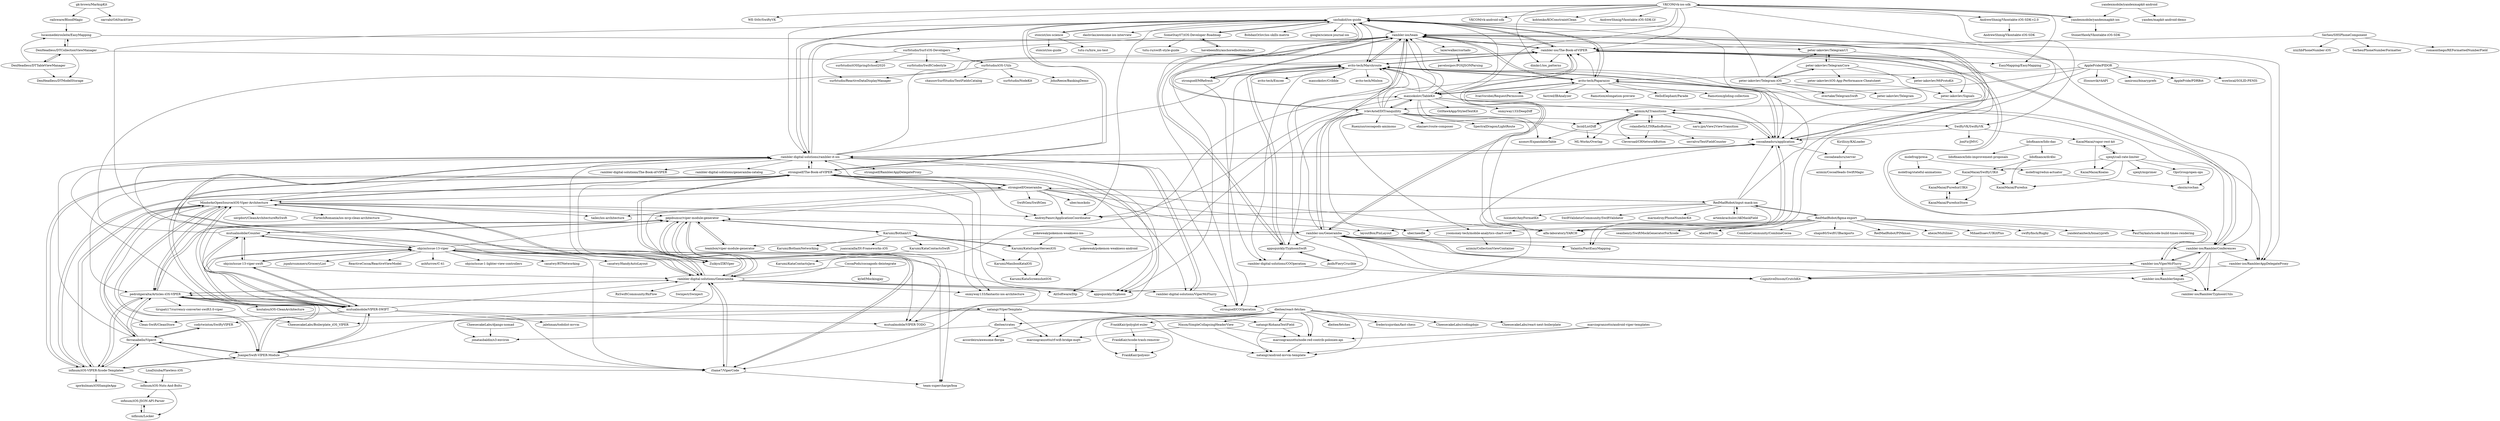 digraph G {
"sashakid/ios-guide" -> "rambler-ios/team"
"sashakid/ios-guide" -> "stoicist/ios-science"
"sashakid/ios-guide" -> "rambler-ios/The-Book-of-VIPER"
"sashakid/ios-guide" -> "avito-tech/Paparazzo"
"sashakid/ios-guide" -> "avito-tech/Marshroute"
"sashakid/ios-guide" -> "strongself/The-Book-of-VIPER"
"sashakid/ios-guide" -> "dashvlas/awesome-ios-interview" ["e"=1]
"sashakid/ios-guide" -> "rambler-digital-solutions/rambler-it-ios"
"sashakid/ios-guide" -> "AndreyPanov/ApplicationCoordinator" ["e"=1]
"sashakid/ios-guide" -> "ivlevAstef/DITranquillity"
"sashakid/ios-guide" -> "cocoaheadsru/application"
"sashakid/ios-guide" -> "BohdanOrlov/ios-skills-matrix" ["e"=1]
"sashakid/ios-guide" -> "google/science-journal-ios" ["e"=1]
"sashakid/ios-guide" -> "maxsokolov/TableKit"
"sashakid/ios-guide" -> "SomeStay07/iOS-Developer-Roadmap"
"mutualmobile/Counter" -> "objcio/issue-13-viper"
"mutualmobile/Counter" -> "pepibumur/viper-module-generator"
"mutualmobile/Counter" -> "objcio/issue-13-viper-swift"
"mutualmobile/Counter" -> "mutualmobile/VIPER-SWIFT"
"mutualmobile/Counter" -> "mutualmobile/VIPER-TODO"
"mutualmobile/Counter" -> "rambler-ios/The-Book-of-VIPER"
"lxcid/ListDiff" -> "azonov/ExpandableTable" ["e"=1]
"lxcid/ListDiff" -> "ML-Works/Overlap" ["e"=1]
"lxcid/ListDiff" -> "azimin/AZTransitions"
"MindorksOpenSource/iOS-Viper-Architecture" -> "pedrohperalta/Articles-iOS-VIPER"
"MindorksOpenSource/iOS-Viper-Architecture" -> "infinum/iOS-VIPER-Xcode-Templates"
"MindorksOpenSource/iOS-Viper-Architecture" -> "Juanpe/Swift-VIPER-Module"
"MindorksOpenSource/iOS-Viper-Architecture" -> "FortechRomania/ios-mvp-clean-architecture" ["e"=1]
"MindorksOpenSource/iOS-Viper-Architecture" -> "ferranabello/Viperit"
"MindorksOpenSource/iOS-Viper-Architecture" -> "mutualmobile/VIPER-SWIFT"
"MindorksOpenSource/iOS-Viper-Architecture" -> "strongself/The-Book-of-VIPER"
"MindorksOpenSource/iOS-Viper-Architecture" -> "tailec/ios-architecture" ["e"=1]
"MindorksOpenSource/iOS-Viper-Architecture" -> "pepibumur/viper-module-generator"
"MindorksOpenSource/iOS-Viper-Architecture" -> "rambler-digital-solutions/rambler-it-ios"
"MindorksOpenSource/iOS-Viper-Architecture" -> "onmyway133/fantastic-ios-architecture" ["e"=1]
"MindorksOpenSource/iOS-Viper-Architecture" -> "rambler-digital-solutions/Generamba"
"MindorksOpenSource/iOS-Viper-Architecture" -> "sergdort/CleanArchitectureRxSwift" ["e"=1]
"MindorksOpenSource/iOS-Viper-Architecture" -> "Clean-Swift/CleanStore" ["e"=1]
"MindorksOpenSource/iOS-Viper-Architecture" -> "AndreyPanov/ApplicationCoordinator" ["e"=1]
"rambler-ios/The-Book-of-VIPER" -> "rambler-ios/RamblerConferences"
"rambler-ios/The-Book-of-VIPER" -> "rambler-ios/Generamba"
"rambler-ios/The-Book-of-VIPER" -> "rambler-ios/ViperMcFlurry"
"rambler-ios/The-Book-of-VIPER" -> "rambler-ios/team"
"rambler-ios/The-Book-of-VIPER" -> "appsquickly/Typhoon" ["e"=1]
"rambler-ios/The-Book-of-VIPER" -> "avito-tech/Marshroute"
"rambler-ios/The-Book-of-VIPER" -> "sashakid/ios-guide"
"rambler-ios/The-Book-of-VIPER" -> "Yalantis/FastEasyMapping" ["e"=1]
"rambler-ios/The-Book-of-VIPER" -> "rambler-ios/RamblerAppDelegateProxy"
"rambler-ios/The-Book-of-VIPER" -> "EasyMapping/EasyMapping" ["e"=1]
"rambler-ios/The-Book-of-VIPER" -> "dimko1/ios_patterns"
"peter-iakovlev/Telegram-iOS" -> "peter-iakovlev/TelegramUI"
"peter-iakovlev/Telegram-iOS" -> "peter-iakovlev/TelegramCore"
"peter-iakovlev/Telegram-iOS" -> "peter-iakovlev/Telegram" ["e"=1]
"peter-iakovlev/Telegram-iOS" -> "cocoaheadsru/application"
"peter-iakovlev/Telegram-iOS" -> "sashakid/ios-guide"
"peter-iakovlev/Telegram-iOS" -> "overtake/TelegramSwift" ["e"=1]
"VKCOM/vk-ios-sdk" -> "yandexmobile/yandexmapkit-ios"
"VKCOM/vk-ios-sdk" -> "rambler-ios/The-Book-of-VIPER"
"VKCOM/vk-ios-sdk" -> "WE-St0r/SwiftyVK"
"VKCOM/vk-ios-sdk" -> "rambler-ios/team"
"VKCOM/vk-ios-sdk" -> "SwiftyVK/SwiftyVK"
"VKCOM/vk-ios-sdk" -> "VKCOM/vk-android-sdk" ["e"=1]
"VKCOM/vk-ios-sdk" -> "AndrewShmig/Vkontakte-iOS-SDK-v2.0"
"VKCOM/vk-ios-sdk" -> "cocoaheadsru/application"
"VKCOM/vk-ios-sdk" -> "sashakid/ios-guide"
"VKCOM/vk-ios-sdk" -> "EasyMapping/EasyMapping" ["e"=1]
"VKCOM/vk-ios-sdk" -> "kohtenko/KOConstraintClean"
"VKCOM/vk-ios-sdk" -> "AndrewShmig/Vkontakte-iOS-SDK-LV"
"VKCOM/vk-ios-sdk" -> "maxsokolov/TableKit"
"VKCOM/vk-ios-sdk" -> "dimko1/ios_patterns"
"VKCOM/vk-ios-sdk" -> "rambler-digital-solutions/rambler-it-ios"
"lucasmedeirosleite/EasyMapping" -> "Yalantis/FastEasyMapping" ["e"=1]
"lucasmedeirosleite/EasyMapping" -> "DenHeadless/DTCollectionViewManager"
"alfa-laboratory/YARCH" -> "cocoaheadsru/application"
"alfa-laboratory/YARCH" -> "avito-tech/Marshroute"
"rambler-digital-solutions/Generamba" -> "rambler-digital-solutions/rambler-it-ios"
"rambler-digital-solutions/Generamba" -> "strongself/The-Book-of-VIPER"
"rambler-digital-solutions/Generamba" -> "appsquickly/Typhoon" ["e"=1]
"rambler-digital-solutions/Generamba" -> "pepibumur/viper-module-generator"
"rambler-digital-solutions/Generamba" -> "rambler-digital-solutions/ViperMcFlurry"
"rambler-digital-solutions/Generamba" -> "iSame7/ViperCode"
"rambler-digital-solutions/Generamba" -> "pedrohperalta/Articles-iOS-VIPER"
"rambler-digital-solutions/Generamba" -> "onmyway133/fantastic-ios-architecture" ["e"=1]
"rambler-digital-solutions/Generamba" -> "objcio/issue-13-viper"
"rambler-digital-solutions/Generamba" -> "RxSwiftCommunity/RxFlow" ["e"=1]
"rambler-digital-solutions/Generamba" -> "maxsokolov/TableKit"
"rambler-digital-solutions/Generamba" -> "AliSoftware/Dip" ["e"=1]
"rambler-digital-solutions/Generamba" -> "MindorksOpenSource/iOS-Viper-Architecture"
"rambler-digital-solutions/Generamba" -> "sashakid/ios-guide"
"rambler-digital-solutions/Generamba" -> "Swinject/Swinject" ["e"=1]
"LisaDziuba/Flawless-iOS" -> "infinum/iOS-Nuts-And-Bolts"
"codytwinton/SwiftyVIPER" -> "ferranabello/Viperit"
"ferranabello/Viperit" -> "codytwinton/SwiftyVIPER"
"ferranabello/Viperit" -> "infinum/iOS-VIPER-Xcode-Templates"
"ferranabello/Viperit" -> "pedrohperalta/Articles-iOS-VIPER"
"ferranabello/Viperit" -> "MindorksOpenSource/iOS-Viper-Architecture"
"ferranabello/Viperit" -> "Juanpe/Swift-VIPER-Module"
"ferranabello/Viperit" -> "rambler-digital-solutions/rambler-it-ios"
"ferranabello/Viperit" -> "iSame7/ViperCode"
"railsware/BloodMagic" -> "lucasmedeirosleite/EasyMapping"
"lidofinance/dc4bc" -> "KazaiMazai/SwiftyUIKit"
"lidofinance/dc4bc" -> "KazaiMazai/Puredux"
"lidofinance/lido-dao" -> "lidofinance/dc4bc"
"lidofinance/lido-dao" -> "lidofinance/lido-improvement-proposals"
"RedMadRobot/figma-export" -> "aheze/Multiliner" ["e"=1]
"RedMadRobot/figma-export" -> "MihaelIsaev/UIKitPlus" ["e"=1]
"RedMadRobot/figma-export" -> "RedMadRobot/input-mask-ios"
"RedMadRobot/figma-export" -> "layoutBox/PinLayout" ["e"=1]
"RedMadRobot/figma-export" -> "swiftyfinch/Rugby" ["e"=1]
"RedMadRobot/figma-export" -> "yandextaxitech/binaryprefs" ["e"=1]
"RedMadRobot/figma-export" -> "PaulTaykalo/xcode-build-times-rendering" ["e"=1]
"RedMadRobot/figma-export" -> "yoomoney-tech/mobile-analytics-chart-swift"
"RedMadRobot/figma-export" -> "alfa-laboratory/YARCH"
"RedMadRobot/figma-export" -> "seanhenry/SwiftMockGeneratorForXcode" ["e"=1]
"RedMadRobot/figma-export" -> "aheze/Prism" ["e"=1]
"RedMadRobot/figma-export" -> "CombineCommunity/CombineCocoa" ["e"=1]
"RedMadRobot/figma-export" -> "uber/needle" ["e"=1]
"RedMadRobot/figma-export" -> "shaps80/SwiftUIBackports" ["e"=1]
"RedMadRobot/figma-export" -> "RedMadRobot/PINkman" ["e"=1]
"objcio/issue-13-viper" -> "objcio/issue-13-viper-swift"
"objcio/issue-13-viper" -> "mutualmobile/Counter"
"objcio/issue-13-viper" -> "ashfurrow/C-41" ["e"=1]
"objcio/issue-13-viper" -> "mutualmobile/VIPER-SWIFT"
"objcio/issue-13-viper" -> "objcio/issue-1-lighter-view-controllers" ["e"=1]
"objcio/issue-13-viper" -> "rambler-digital-solutions/Generamba"
"objcio/issue-13-viper" -> "pepibumur/viper-module-generator"
"objcio/issue-13-viper" -> "casatwy/RTNetworking" ["e"=1]
"objcio/issue-13-viper" -> "casatwy/HandyAutoLayout" ["e"=1]
"objcio/issue-13-viper" -> "jspahrsummers/GroceryList" ["e"=1]
"objcio/issue-13-viper" -> "ReactiveCocoa/ReactiveViewModel" ["e"=1]
"objcio/issue-13-viper" -> "rambler-digital-solutions/rambler-it-ios"
"objcio/issue-13-viper" -> "appsquickly/Typhoon" ["e"=1]
"objcio/issue-13-viper" -> "iSame7/ViperCode"
"objcio/issue-13-viper" -> "Zuikyo/ZIKViper" ["e"=1]
"cocoaheadsru/application" -> "avito-tech/Marshroute"
"cocoaheadsru/application" -> "cocoaheadsru/server"
"cocoaheadsru/application" -> "rambler-ios/team"
"cocoaheadsru/application" -> "rambler-digital-solutions/rambler-it-ios"
"cocoaheadsru/application" -> "strongself/COOperation"
"cocoaheadsru/application" -> "alfa-laboratory/YARCH"
"cocoaheadsru/application" -> "azimin/AZTransitions"
"appsquickly/TyphoonSwift" -> "jkolb/FieryCrucible"
"appsquickly/TyphoonSwift" -> "rambler-digital-solutions/COOperation"
"appsquickly/TyphoonSwift" -> "rambler-ios/team"
"appsquickly/TyphoonSwift" -> "avito-tech/Marshroute"
"rolandleth/LTHRadioButton" -> "Cleveroad/CRNetworkButton" ["e"=1]
"rolandleth/LTHRadioButton" -> "azimin/AZTransitions"
"rolandleth/LTHRadioButton" -> "serralvo/TextFieldCounter" ["e"=1]
"azimin/AZTransitions" -> "Cleveroad/CRNetworkButton" ["e"=1]
"azimin/AZTransitions" -> "naru-jpn/View2ViewTransition" ["e"=1]
"azimin/AZTransitions" -> "lxcid/ListDiff"
"azimin/AZTransitions" -> "rolandleth/LTHRadioButton"
"azimin/AZTransitions" -> "cocoaheadsru/application"
"azimin/AZTransitions" -> "ML-Works/Overlap" ["e"=1]
"Juanpe/Swift-VIPER-Module" -> "infinum/iOS-VIPER-Xcode-Templates"
"Juanpe/Swift-VIPER-Module" -> "pedrohperalta/Articles-iOS-VIPER"
"Juanpe/Swift-VIPER-Module" -> "MindorksOpenSource/iOS-Viper-Architecture"
"Juanpe/Swift-VIPER-Module" -> "ferranabello/Viperit"
"Juanpe/Swift-VIPER-Module" -> "mutualmobile/VIPER-SWIFT"
"Juanpe/Swift-VIPER-Module" -> "iSame7/ViperCode"
"Juanpe/Swift-VIPER-Module" -> "rambler-digital-solutions/Generamba"
"strongself/Generamba" -> "strongself/The-Book-of-VIPER"
"strongself/Generamba" -> "rambler-digital-solutions/rambler-it-ios"
"strongself/Generamba" -> "infinum/iOS-VIPER-Xcode-Templates"
"strongself/Generamba" -> "RedMadRobot/input-mask-ios"
"strongself/Generamba" -> "alfa-laboratory/YARCH"
"strongself/Generamba" -> "Zuikyo/ZIKViper" ["e"=1]
"strongself/Generamba" -> "AndreyPanov/ApplicationCoordinator" ["e"=1]
"strongself/Generamba" -> "MindorksOpenSource/iOS-Viper-Architecture"
"strongself/Generamba" -> "uber/mockolo" ["e"=1]
"strongself/Generamba" -> "uber/needle" ["e"=1]
"strongself/Generamba" -> "tailec/ios-architecture" ["e"=1]
"strongself/Generamba" -> "layoutBox/PinLayout" ["e"=1]
"strongself/Generamba" -> "SwiftGen/SwiftGen" ["e"=1]
"rambler-ios/Generamba" -> "rambler-ios/The-Book-of-VIPER"
"rambler-ios/Generamba" -> "rambler-ios/RamblerConferences"
"rambler-ios/Generamba" -> "rambler-ios/ViperMcFlurry"
"rambler-ios/Generamba" -> "appsquickly/Typhoon" ["e"=1]
"rambler-ios/Generamba" -> "rambler-ios/team"
"rambler-ios/Generamba" -> "appsquickly/TyphoonSwift"
"rambler-ios/Generamba" -> "pepibumur/viper-module-generator"
"rambler-ios/Generamba" -> "avito-tech/Marshroute"
"rambler-ios/Generamba" -> "teambox/viper-module-generator"
"rambler-ios/Generamba" -> "rambler-ios/RamblerAppDelegateProxy"
"rambler-ios/Generamba" -> "rambler-ios/RamblerSegues"
"rambler-ios/Generamba" -> "Yalantis/FastEasyMapping" ["e"=1]
"rambler-ios/Generamba" -> "CognitiveDisson/CrutchKit"
"pokeweak/pokemon-weakness-ios" -> "pokeweak/pokemon-weakness-android"
"pokeweak/pokemon-weakness-ios" -> "Karumi/KataSuperHeroesIOS"
"FrankKair/polyglot-euler" -> "FrankKair/polyenv"
"FrankKair/polyglot-euler" -> "FrankKair/xcode-trash-remover"
"infinum/iOS-VIPER-Xcode-Templates" -> "Juanpe/Swift-VIPER-Module"
"infinum/iOS-VIPER-Xcode-Templates" -> "MindorksOpenSource/iOS-Viper-Architecture"
"infinum/iOS-VIPER-Xcode-Templates" -> "ferranabello/Viperit"
"infinum/iOS-VIPER-Xcode-Templates" -> "pedrohperalta/Articles-iOS-VIPER"
"infinum/iOS-VIPER-Xcode-Templates" -> "strongself/The-Book-of-VIPER"
"infinum/iOS-VIPER-Xcode-Templates" -> "infinum/iOS-Nuts-And-Bolts"
"infinum/iOS-VIPER-Xcode-Templates" -> "strongself/Generamba"
"infinum/iOS-VIPER-Xcode-Templates" -> "igorkulman/iOSSampleApp" ["e"=1]
"AndrewShmig/Vkontakte-iOS-SDK-v2.0" -> "AndrewShmig/Vkontakte-iOS-SDK"
"yandexmobile/yandexmapkit-ios" -> "VKCOM/vk-ios-sdk"
"yandexmobile/yandexmapkit-ios" -> "StonerHawk/Vkontakte-iOS-SDK"
"CocoaPods/cocoapods-deintegrate" -> "rambler-digital-solutions/Generamba"
"CocoaPods/cocoapods-deintegrate" -> "kylef/Mockingjay" ["e"=1]
"surfstudio/Surf-iOS-Developers" -> "surfstudio/SwiftCodestyle"
"surfstudio/Surf-iOS-Developers" -> "surfstudio/ReactiveDataDisplayManager"
"surfstudio/Surf-iOS-Developers" -> "surfstudio/iOS-Utils"
"surfstudio/Surf-iOS-Developers" -> "surfstudio/iOSSpringSchool2020"
"SomeStay07/iOS-Developer-Roadmap" -> "havebeenfitz/anchoredbottomsheet"
"SomeStay07/iOS-Developer-Roadmap" -> "surfstudio/Surf-iOS-Developers"
"SomeStay07/iOS-Developer-Roadmap" -> "sashakid/ios-guide"
"SomeStay07/iOS-Developer-Roadmap" -> "tutu-ru/swift-style-guide"
"ApplePride/PIDOR" -> "wowlocal/SOLID-PENIS"
"ApplePride/PIDOR" -> "ISosnovik/vkAPI"
"ApplePride/PIDOR" -> "avito-tech/Paparazzo"
"ApplePride/PIDOR" -> "maxsokolov/TableKit"
"ApplePride/PIDOR" -> "iamironz/binaryprefs" ["e"=1]
"ApplePride/PIDOR" -> "ApplePride/PDRBot"
"ApplePride/PIDOR" -> "ivlevAstef/DITranquillity"
"strongself/The-Book-of-VIPER" -> "rambler-digital-solutions/rambler-it-ios"
"strongself/The-Book-of-VIPER" -> "rambler-digital-solutions/Generamba"
"strongself/The-Book-of-VIPER" -> "strongself/Generamba"
"strongself/The-Book-of-VIPER" -> "sashakid/ios-guide"
"strongself/The-Book-of-VIPER" -> "MindorksOpenSource/iOS-Viper-Architecture"
"strongself/The-Book-of-VIPER" -> "cocoaheadsru/application"
"strongself/The-Book-of-VIPER" -> "infinum/iOS-VIPER-Xcode-Templates"
"strongself/The-Book-of-VIPER" -> "AndreyPanov/ApplicationCoordinator" ["e"=1]
"strongself/The-Book-of-VIPER" -> "rambler-digital-solutions/ViperMcFlurry"
"strongself/The-Book-of-VIPER" -> "mutualmobile/VIPER-SWIFT"
"strongself/The-Book-of-VIPER" -> "appsquickly/Typhoon" ["e"=1]
"strongself/The-Book-of-VIPER" -> "pedrohperalta/Articles-iOS-VIPER"
"strongself/The-Book-of-VIPER" -> "Zuikyo/ZIKViper" ["e"=1]
"strongself/The-Book-of-VIPER" -> "onmyway133/fantastic-ios-architecture" ["e"=1]
"strongself/The-Book-of-VIPER" -> "iSame7/ViperCode"
"peter-iakovlev/MtProtoKit" -> "peter-iakovlev/Signals"
"teambox/viper-module-generator" -> "team-supercharge/boa"
"teambox/viper-module-generator" -> "pepibumur/viper-module-generator"
"RedMadRobot/input-mask-ios" -> "artemkrachulov/AKMaskField"
"RedMadRobot/input-mask-ios" -> "alfa-laboratory/YARCH"
"RedMadRobot/input-mask-ios" -> "AndreyPanov/ApplicationCoordinator" ["e"=1]
"RedMadRobot/input-mask-ios" -> "cocoaheadsru/application"
"RedMadRobot/input-mask-ios" -> "strongself/Generamba"
"RedMadRobot/input-mask-ios" -> "avito-tech/Paparazzo"
"RedMadRobot/input-mask-ios" -> "luximetr/AnyFormatKit"
"RedMadRobot/input-mask-ios" -> "SwiftValidatorCommunity/SwiftValidator" ["e"=1]
"RedMadRobot/input-mask-ios" -> "marmelroy/PhoneNumberKit" ["e"=1]
"RedMadRobot/input-mask-ios" -> "RedMadRobot/figma-export"
"Serheo/SHSPhoneComponent" -> "Serheo/PhoneNumberFormatter"
"Serheo/SHSPhoneComponent" -> "romaonthego/REFormattedNumberField"
"Serheo/SHSPhoneComponent" -> "iziz/libPhoneNumber-iOS" ["e"=1]
"Serheo/SHSPhoneComponent" -> "rambler-ios/The-Book-of-VIPER"
"yandexmobile/yandexmapkit-android" -> "yandex/mapkit-android-demo"
"yandexmobile/yandexmapkit-android" -> "yandexmobile/yandexmapkit-ios"
"jkolb/FieryCrucible" -> "appsquickly/TyphoonSwift"
"peter-iakovlev/TelegramUI" -> "peter-iakovlev/TelegramCore"
"peter-iakovlev/TelegramUI" -> "peter-iakovlev/Signals"
"gk-brown/MarkupKit" -> "railsware/BloodMagic"
"gk-brown/MarkupKit" -> "oarrabi/OAStackView" ["e"=1]
"havebeenfitz/anchoredbottomsheet" -> "SomeStay07/iOS-Developer-Roadmap"
"DenHeadless/DTCollectionViewManager" -> "DenHeadless/DTTableViewManager"
"DenHeadless/DTCollectionViewManager" -> "DenHeadless/DTModelStorage"
"DenHeadless/DTCollectionViewManager" -> "avito-tech/Marshroute"
"DenHeadless/DTCollectionViewManager" -> "lucasmedeirosleite/EasyMapping"
"iSame7/ViperCode" -> "pepibumur/viper-module-generator"
"iSame7/ViperCode" -> "rambler-digital-solutions/Generamba"
"iSame7/ViperCode" -> "team-supercharge/boa"
"DenHeadless/DTTableViewManager" -> "DenHeadless/DTCollectionViewManager"
"DenHeadless/DTTableViewManager" -> "DenHeadless/DTModelStorage"
"DenHeadless/DTTableViewManager" -> "lucasmedeirosleite/EasyMapping"
"ivlevAstef/DITranquillity" -> "maxsokolov/TableKit"
"ivlevAstef/DITranquillity" -> "avito-tech/Marshroute"
"ivlevAstef/DITranquillity" -> "sashakid/ios-guide"
"ivlevAstef/DITranquillity" -> "SpectralDragon/LightRoute" ["e"=1]
"ivlevAstef/DITranquillity" -> "alfa-laboratory/YARCH"
"ivlevAstef/DITranquillity" -> "rambler-ios/The-Book-of-VIPER"
"ivlevAstef/DITranquillity" -> "Ruenzuo/cocoapods-amimono" ["e"=1]
"ivlevAstef/DITranquillity" -> "appsquickly/TyphoonSwift"
"ivlevAstef/DITranquillity" -> "rambler-ios/team"
"ivlevAstef/DITranquillity" -> "AliSoftware/Dip" ["e"=1]
"ivlevAstef/DITranquillity" -> "ekazaev/route-composer" ["e"=1]
"ivlevAstef/DITranquillity" -> "yoomoney-tech/mobile-analytics-chart-swift"
"ivlevAstef/DITranquillity" -> "uber/needle" ["e"=1]
"ivlevAstef/DITranquillity" -> "cocoaheadsru/application"
"ivlevAstef/DITranquillity" -> "SwiftyVK/SwiftyVK"
"Karumi/BothamUI" -> "Karumi/KataContactsSwift"
"Karumi/BothamUI" -> "Karumi/KataSuperHeroesIOS"
"Karumi/BothamUI" -> "Karumi/MaxibonKataIOS"
"Karumi/BothamUI" -> "Karumi/BothamNetworking"
"Karumi/BothamUI" -> "pepibumur/viper-module-generator"
"Karumi/BothamUI" -> "juancazalla/DI-Frameworks-iOS"
"stoicist/ios-science" -> "stoicist/ios-guide"
"stoicist/ios-science" -> "tutu-ru/hire_ios-test"
"stoicist/ios-science" -> "sashakid/ios-guide"
"peter-iakovlev/TelegramCore" -> "peter-iakovlev/TelegramUI"
"peter-iakovlev/TelegramCore" -> "peter-iakovlev/iOS-App-Performance-Cheatsheet"
"peter-iakovlev/TelegramCore" -> "peter-iakovlev/Signals"
"peter-iakovlev/TelegramCore" -> "peter-iakovlev/MtProtoKit"
"peter-iakovlev/TelegramCore" -> "peter-iakovlev/Telegram-iOS"
"maxsokolov/TableKit" -> "avito-tech/Paparazzo"
"maxsokolov/TableKit" -> "avito-tech/Marshroute"
"maxsokolov/TableKit" -> "ivlevAstef/DITranquillity"
"maxsokolov/TableKit" -> "cocoaheadsru/application"
"maxsokolov/TableKit" -> "lxcid/ListDiff"
"maxsokolov/TableKit" -> "AndreyPanov/ApplicationCoordinator" ["e"=1]
"maxsokolov/TableKit" -> "azimin/AZTransitions"
"maxsokolov/TableKit" -> "rambler-ios/team"
"maxsokolov/TableKit" -> "GitHawkApp/StyledTextKit" ["e"=1]
"maxsokolov/TableKit" -> "azonov/ExpandableTable" ["e"=1]
"maxsokolov/TableKit" -> "onmyway133/DeepDiff" ["e"=1]
"mutualmobile/VIPER-SWIFT" -> "objcio/issue-13-viper-swift"
"mutualmobile/VIPER-SWIFT" -> "pedrohperalta/Articles-iOS-VIPER"
"mutualmobile/VIPER-SWIFT" -> "mutualmobile/Counter"
"mutualmobile/VIPER-SWIFT" -> "MindorksOpenSource/iOS-Viper-Architecture"
"mutualmobile/VIPER-SWIFT" -> "mutualmobile/VIPER-TODO"
"mutualmobile/VIPER-SWIFT" -> "objcio/issue-13-viper"
"mutualmobile/VIPER-SWIFT" -> "Juanpe/Swift-VIPER-Module"
"mutualmobile/VIPER-SWIFT" -> "rambler-digital-solutions/rambler-it-ios"
"mutualmobile/VIPER-SWIFT" -> "pepibumur/viper-module-generator"
"mutualmobile/VIPER-SWIFT" -> "strongself/The-Book-of-VIPER"
"mutualmobile/VIPER-SWIFT" -> "codytwinton/SwiftyVIPER"
"mutualmobile/VIPER-SWIFT" -> "jalehman/todolist-mvvm" ["e"=1]
"mutualmobile/VIPER-SWIFT" -> "Clean-Swift/CleanStore" ["e"=1]
"mutualmobile/VIPER-SWIFT" -> "rambler-digital-solutions/Generamba"
"objcio/issue-13-viper-swift" -> "objcio/issue-13-viper"
"objcio/issue-13-viper-swift" -> "mutualmobile/VIPER-SWIFT"
"objcio/issue-13-viper-swift" -> "mutualmobile/Counter"
"objcio/issue-13-viper-swift" -> "rambler-digital-solutions/Generamba"
"artemkrachulov/AKMaskField" -> "RedMadRobot/input-mask-ios"
"natangr/ViperTemplate" -> "marciogranzotto/node-red-contrib-poloniex-api"
"natangr/ViperTemplate" -> "natangr/KohanaTextField"
"natangr/ViperTemplate" -> "pedrohperalta/Articles-iOS-VIPER"
"natangr/ViperTemplate" -> "natangr/android-mvvm-template"
"natangr/ViperTemplate" -> "marciogranzotto/rf-wifi-bridge-mqtt"
"natangr/ViperTemplate" -> "jonatasbaldin/s3-environ"
"natangr/ViperTemplate" -> "dleitee/crates"
"natangr/ViperTemplate" -> "CheesecakeLabs/Boilerplate_iOS_VIPER"
"rambler-digital-solutions/rambler-it-ios" -> "rambler-digital-solutions/ViperMcFlurry"
"rambler-digital-solutions/rambler-it-ios" -> "rambler-digital-solutions/Generamba"
"rambler-digital-solutions/rambler-it-ios" -> "strongself/The-Book-of-VIPER"
"rambler-digital-solutions/rambler-it-ios" -> "rambler-ios/team"
"rambler-digital-solutions/rambler-it-ios" -> "Zuikyo/ZIKViper" ["e"=1]
"rambler-digital-solutions/rambler-it-ios" -> "cocoaheadsru/application"
"rambler-digital-solutions/rambler-it-ios" -> "appsquickly/Typhoon" ["e"=1]
"rambler-digital-solutions/rambler-it-ios" -> "strongself/RamblerAppDelegateProxy"
"rambler-digital-solutions/rambler-it-ios" -> "avito-tech/Marshroute"
"rambler-digital-solutions/rambler-it-ios" -> "strongself/COOperation"
"rambler-digital-solutions/rambler-it-ios" -> "rambler-ios/The-Book-of-VIPER"
"rambler-digital-solutions/rambler-it-ios" -> "rambler-digital-solutions/The-Book-of-VIPER"
"rambler-digital-solutions/rambler-it-ios" -> "rambler-digital-solutions/generamba-catalog"
"rambler-digital-solutions/rambler-it-ios" -> "sashakid/ios-guide"
"rambler-digital-solutions/rambler-it-ios" -> "mutualmobile/VIPER-TODO"
"avito-tech/Paparazzo" -> "avito-tech/Marshroute"
"avito-tech/Paparazzo" -> "rambler-ios/team"
"avito-tech/Paparazzo" -> "maxsokolov/TableKit"
"avito-tech/Paparazzo" -> "sashakid/ios-guide"
"avito-tech/Paparazzo" -> "azimin/AZTransitions"
"avito-tech/Paparazzo" -> "rambler-ios/The-Book-of-VIPER"
"avito-tech/Paparazzo" -> "Ramotion/gliding-collection" ["e"=1]
"avito-tech/Paparazzo" -> "IvanVorobei/RequestPermission" ["e"=1]
"avito-tech/Paparazzo" -> "fastred/IBAnalyzer" ["e"=1]
"avito-tech/Paparazzo" -> "Ramotion/elongation-preview" ["e"=1]
"avito-tech/Paparazzo" -> "HelloElephant/Parade" ["e"=1]
"surfstudio/iOS-Utils" -> "surfstudio/ReactiveDataDisplayManager"
"surfstudio/iOS-Utils" -> "chausovSurfStudio/TextFieldsCatalog"
"surfstudio/iOS-Utils" -> "surfstudio/NodeKit"
"surfstudio/iOS-Utils" -> "JohnReeze/BankingDemo"
"SwiftyVK/SwiftyVK" -> "KazaiMazai/vapor-rest-kit"
"SwiftyVK/SwiftyVK" -> "cocoaheadsru/application"
"SwiftyVK/SwiftyVK" -> "JonFir/JMVC"
"pepibumur/viper-module-generator" -> "iSame7/ViperCode"
"pepibumur/viper-module-generator" -> "mutualmobile/Counter"
"pepibumur/viper-module-generator" -> "teambox/viper-module-generator"
"pepibumur/viper-module-generator" -> "team-supercharge/boa"
"pepibumur/viper-module-generator" -> "rambler-digital-solutions/Generamba"
"pepibumur/viper-module-generator" -> "rambler-ios/Generamba"
"pepibumur/viper-module-generator" -> "mutualmobile/VIPER-TODO"
"pepibumur/viper-module-generator" -> "Karumi/BothamUI"
"pepibumur/viper-module-generator" -> "pedrohperalta/Articles-iOS-VIPER"
"avito-tech/Marshroute" -> "rambler-ios/team"
"avito-tech/Marshroute" -> "avito-tech/Paparazzo"
"avito-tech/Marshroute" -> "cocoaheadsru/application"
"avito-tech/Marshroute" -> "rambler-ios/RamblerConferences"
"avito-tech/Marshroute" -> "strongself/COOperation"
"avito-tech/Marshroute" -> "strongself/MRefresh"
"avito-tech/Marshroute" -> "maxsokolov/Cribble" ["e"=1]
"avito-tech/Marshroute" -> "rambler-digital-solutions/COOperation"
"avito-tech/Marshroute" -> "appsquickly/TyphoonSwift"
"avito-tech/Marshroute" -> "rambler-ios/The-Book-of-VIPER"
"avito-tech/Marshroute" -> "avito-tech/Mixbox" ["e"=1]
"avito-tech/Marshroute" -> "rambler-ios/RamblerAppDelegateProxy"
"avito-tech/Marshroute" -> "avito-tech/Emcee" ["e"=1]
"pedrohperalta/Articles-iOS-VIPER" -> "MindorksOpenSource/iOS-Viper-Architecture"
"pedrohperalta/Articles-iOS-VIPER" -> "natangr/ViperTemplate"
"pedrohperalta/Articles-iOS-VIPER" -> "mutualmobile/VIPER-SWIFT"
"pedrohperalta/Articles-iOS-VIPER" -> "Juanpe/Swift-VIPER-Module"
"pedrohperalta/Articles-iOS-VIPER" -> "CheesecakeLabs/Boilerplate_iOS_VIPER"
"pedrohperalta/Articles-iOS-VIPER" -> "ferranabello/Viperit"
"pedrohperalta/Articles-iOS-VIPER" -> "rambler-digital-solutions/Generamba"
"pedrohperalta/Articles-iOS-VIPER" -> "infinum/iOS-VIPER-Xcode-Templates"
"pedrohperalta/Articles-iOS-VIPER" -> "pepibumur/viper-module-generator"
"pedrohperalta/Articles-iOS-VIPER" -> "iSame7/ViperCode"
"pedrohperalta/Articles-iOS-VIPER" -> "koutalou/iOS-CleanArchitecture" ["e"=1]
"pedrohperalta/Articles-iOS-VIPER" -> "tirupati17/currency-converter-swift3.0-viper" ["e"=1]
"rambler-ios/RamblerConferences" -> "rambler-ios/ViperMcFlurry"
"rambler-ios/RamblerConferences" -> "rambler-ios/The-Book-of-VIPER"
"rambler-ios/RamblerConferences" -> "rambler-ios/RamblerTyphoonUtils"
"rambler-ios/RamblerConferences" -> "rambler-ios/Generamba"
"rambler-ios/RamblerConferences" -> "rambler-ios/RamblerSegues"
"rambler-ios/RamblerConferences" -> "CognitiveDisson/CrutchKit"
"rambler-ios/RamblerConferences" -> "rambler-ios/RamblerAppDelegateProxy"
"Karumi/KataSuperHeroesIOS" -> "Karumi/MaxibonKataIOS"
"Karumi/KataSuperHeroesIOS" -> "Karumi/KataScreenshotIOS"
"Karumi/KataSuperHeroesIOS" -> "Karumi/BothamUI"
"marciogranzotto/android-viper-templates" -> "natangr/android-mvvm-template"
"marciogranzotto/android-viper-templates" -> "marciogranzotto/node-red-contrib-poloniex-api"
"Karumi/MaxibonKataIOS" -> "Karumi/KataScreenshotIOS"
"ujenjt/call-rate-limiter" -> "OpsGroup/open-ops"
"ujenjt/call-rate-limiter" -> "skozin/cochan"
"ujenjt/call-rate-limiter" -> "ujenjt/miprimer"
"ujenjt/call-rate-limiter" -> "KazaiMazai/vapor-rest-kit"
"ujenjt/call-rate-limiter" -> "KazaiMazai/Puredux"
"ujenjt/call-rate-limiter" -> "KazaiMazai/SwiftyUIKit"
"ujenjt/call-rate-limiter" -> "KazaiMazai/Koalas"
"dleitee/react-fetches" -> "FrankKair/polyglot-euler"
"dleitee/react-fetches" -> "dleitee/crates"
"dleitee/react-fetches" -> "marciogranzotto/node-red-contrib-poloniex-api"
"dleitee/react-fetches" -> "Nixsm/SimpleCollapsingHeaderView"
"dleitee/react-fetches" -> "CheesecakeLabs/codingdojo"
"dleitee/react-fetches" -> "natangr/android-mvvm-template"
"dleitee/react-fetches" -> "CheesecakeLabs/react-next-boilerplate"
"dleitee/react-fetches" -> "FrankKair/polyenv"
"dleitee/react-fetches" -> "natangr/KohanaTextField"
"dleitee/react-fetches" -> "accordeiro/awesome-floripa"
"dleitee/react-fetches" -> "dleitee/fetches"
"dleitee/react-fetches" -> "marciogranzotto/rf-wifi-bridge-mqtt"
"dleitee/react-fetches" -> "fredericojordan/fast-chess"
"infinum/iOS-JSON-API-Parser" -> "infinum/Locker"
"lazerwalker/cortado" -> "pavelosipov/POSJSONParsing"
"OpsGroup/open-ops" -> "skozin/cochan"
"KazaiMazai/SwiftyUIKit" -> "KazaiMazai/Puredux"
"KazaiMazai/SwiftyUIKit" -> "KazaiMazai/PureduxUIKit"
"KazaiMazai/SwiftyUIKit" -> "KazaiMazai/PureduxStore"
"infinum/iOS-Nuts-And-Bolts" -> "infinum/Locker"
"infinum/iOS-Nuts-And-Bolts" -> "infinum/iOS-JSON-API-Parser"
"rambler-ios/team" -> "rambler-ios/The-Book-of-VIPER"
"rambler-ios/team" -> "avito-tech/Marshroute"
"rambler-ios/team" -> "appsquickly/TyphoonSwift"
"rambler-ios/team" -> "CognitiveDisson/CrutchKit"
"rambler-ios/team" -> "rambler-digital-solutions/rambler-it-ios"
"rambler-ios/team" -> "cocoaheadsru/application"
"rambler-ios/team" -> "sashakid/ios-guide"
"rambler-ios/team" -> "rambler-ios/RamblerConferences"
"rambler-ios/team" -> "strongself/MRefresh"
"rambler-ios/team" -> "rambler-ios/RamblerAppDelegateProxy"
"rambler-ios/team" -> "strongself/COOperation"
"rambler-ios/team" -> "avito-tech/Paparazzo"
"rambler-ios/team" -> "rambler-ios/Generamba"
"rambler-ios/team" -> "lazerwalker/cortado"
"rambler-ios/team" -> "peter-iakovlev/TelegramUI"
"natangr/KohanaTextField" -> "marciogranzotto/node-red-contrib-poloniex-api"
"natangr/KohanaTextField" -> "natangr/android-mvvm-template"
"rambler-ios/RamblerSegues" -> "rambler-ios/RamblerTyphoonUtils"
"rambler-ios/ViperMcFlurry" -> "rambler-ios/RamblerConferences"
"rambler-ios/ViperMcFlurry" -> "rambler-ios/The-Book-of-VIPER"
"rambler-ios/ViperMcFlurry" -> "rambler-ios/RamblerSegues"
"rambler-ios/ViperMcFlurry" -> "rambler-ios/Generamba"
"rambler-ios/ViperMcFlurry" -> "rambler-ios/RamblerTyphoonUtils"
"rambler-ios/ViperMcFlurry" -> "CognitiveDisson/CrutchKit"
"yoomoney-tech/mobile-analytics-chart-swift" -> "azimin/CollectionViewContainer"
"rambler-digital-solutions/ViperMcFlurry" -> "rambler-digital-solutions/rambler-it-ios"
"rambler-digital-solutions/ViperMcFlurry" -> "strongself/COOperation"
"strongself/MRefresh" -> "rambler-ios/team"
"strongself/MRefresh" -> "avito-tech/Marshroute"
"strongself/MRefresh" -> "rambler-digital-solutions/COOperation"
"molefrog/presa" -> "molefrog/stateful-animations"
"molefrog/presa" -> "molefrog/redux-actuator"
"KazaiMazai/vapor-rest-kit" -> "KazaiMazai/Koalas"
"KazaiMazai/vapor-rest-kit" -> "ujenjt/call-rate-limiter"
"rambler-digital-solutions/COOperation" -> "CognitiveDisson/CrutchKit"
"Karumi/KataContactsSwift" -> "Karumi/KataContactsJava" ["e"=1]
"Kirillzzy/KALoader" -> "cocoaheadsru/server"
"cocoaheadsru/server" -> "azimin/CocoaHeads-SwiftMagic"
"rambler-ios/RamblerAppDelegateProxy" -> "rambler-ios/RamblerTyphoonUtils"
"rambler-ios/RamblerAppDelegateProxy" -> "CognitiveDisson/CrutchKit"
"infinum/Locker" -> "infinum/iOS-JSON-API-Parser"
"dleitee/crates" -> "jonatasbaldin/s3-environ"
"dleitee/crates" -> "accordeiro/awesome-floripa"
"dleitee/crates" -> "marciogranzotto/rf-wifi-bridge-mqtt"
"CheesecakeLabs/django-nomad" -> "jonatasbaldin/s3-environ"
"molefrog/redux-actuator" -> "skozin/cochan"
"Nixsm/SimpleCollapsingHeaderView" -> "marciogranzotto/rf-wifi-bridge-mqtt"
"Nixsm/SimpleCollapsingHeaderView" -> "natangr/android-mvvm-template"
"Nixsm/SimpleCollapsingHeaderView" -> "marciogranzotto/node-red-contrib-poloniex-api"
"FrankKair/xcode-trash-remover" -> "FrankKair/polyenv"
"KazaiMazai/PureduxStore" -> "KazaiMazai/PureduxUIKit"
"KazaiMazai/PureduxUIKit" -> "KazaiMazai/PureduxStore"
"marciogranzotto/node-red-contrib-poloniex-api" -> "natangr/android-mvvm-template"
"sashakid/ios-guide" ["l"="-48.012,3.827"]
"rambler-ios/team" ["l"="-47.999,3.861"]
"stoicist/ios-science" ["l"="-48.051,3.802"]
"rambler-ios/The-Book-of-VIPER" ["l"="-47.977,3.859"]
"avito-tech/Paparazzo" ["l"="-48.036,3.831"]
"avito-tech/Marshroute" ["l"="-48.012,3.866"]
"strongself/The-Book-of-VIPER" ["l"="-47.94,3.815"]
"dashvlas/awesome-ios-interview" ["l"="-51.9,4.509"]
"rambler-digital-solutions/rambler-it-ios" ["l"="-47.969,3.822"]
"AndreyPanov/ApplicationCoordinator" ["l"="-52.088,5.813"]
"ivlevAstef/DITranquillity" ["l"="-48.04,3.85"]
"cocoaheadsru/application" ["l"="-48.016,3.85"]
"BohdanOrlov/ios-skills-matrix" ["l"="-51.754,4.509"]
"google/science-journal-ios" ["l"="-51.346,5.021"]
"maxsokolov/TableKit" ["l"="-48.037,3.869"]
"SomeStay07/iOS-Developer-Roadmap" ["l"="-48.095,3.761"]
"mutualmobile/Counter" ["l"="-47.913,3.763"]
"objcio/issue-13-viper" ["l"="-47.929,3.749"]
"pepibumur/viper-module-generator" ["l"="-47.89,3.771"]
"objcio/issue-13-viper-swift" ["l"="-47.902,3.739"]
"mutualmobile/VIPER-SWIFT" ["l"="-47.908,3.786"]
"mutualmobile/VIPER-TODO" ["l"="-47.938,3.771"]
"lxcid/ListDiff" ["l"="-48.08,3.905"]
"azonov/ExpandableTable" ["l"="-51.433,5.009"]
"ML-Works/Overlap" ["l"="-10.414,-37.402"]
"azimin/AZTransitions" ["l"="-48.072,3.878"]
"MindorksOpenSource/iOS-Viper-Architecture" ["l"="-47.909,3.813"]
"pedrohperalta/Articles-iOS-VIPER" ["l"="-47.87,3.803"]
"infinum/iOS-VIPER-Xcode-Templates" ["l"="-47.901,3.837"]
"Juanpe/Swift-VIPER-Module" ["l"="-47.885,3.815"]
"FortechRomania/ios-mvp-clean-architecture" ["l"="-52.14,5.854"]
"ferranabello/Viperit" ["l"="-47.876,3.835"]
"tailec/ios-architecture" ["l"="-52.168,5.821"]
"onmyway133/fantastic-ios-architecture" ["l"="-51.788,4.302"]
"rambler-digital-solutions/Generamba" ["l"="-47.93,3.79"]
"sergdort/CleanArchitectureRxSwift" ["l"="-51.765,4.318"]
"Clean-Swift/CleanStore" ["l"="-51.864,4.248"]
"rambler-ios/RamblerConferences" ["l"="-47.963,3.873"]
"rambler-ios/Generamba" ["l"="-47.948,3.851"]
"rambler-ios/ViperMcFlurry" ["l"="-47.948,3.875"]
"appsquickly/Typhoon" ["l"="-51.333,-0.676"]
"Yalantis/FastEasyMapping" ["l"="-51.237,3.997"]
"rambler-ios/RamblerAppDelegateProxy" ["l"="-47.977,3.879"]
"EasyMapping/EasyMapping" ["l"="-51.177,3.901"]
"dimko1/ios_patterns" ["l"="-47.977,3.909"]
"peter-iakovlev/Telegram-iOS" ["l"="-48.1,3.843"]
"peter-iakovlev/TelegramUI" ["l"="-48.119,3.859"]
"peter-iakovlev/TelegramCore" ["l"="-48.147,3.845"]
"peter-iakovlev/Telegram" ["l"="-51.538,3.873"]
"overtake/TelegramSwift" ["l"="-51.551,4.07"]
"VKCOM/vk-ios-sdk" ["l"="-48.008,3.915"]
"yandexmobile/yandexmapkit-ios" ["l"="-47.992,3.982"]
"WE-St0r/SwiftyVK" ["l"="-48.039,3.958"]
"SwiftyVK/SwiftyVK" ["l"="-48.054,3.933"]
"VKCOM/vk-android-sdk" ["l"="48.347,-2.94"]
"AndrewShmig/Vkontakte-iOS-SDK-v2.0" ["l"="-48.021,3.974"]
"kohtenko/KOConstraintClean" ["l"="-47.999,3.951"]
"AndrewShmig/Vkontakte-iOS-SDK-LV" ["l"="-48.019,3.946"]
"lucasmedeirosleite/EasyMapping" ["l"="-48.197,3.969"]
"DenHeadless/DTCollectionViewManager" ["l"="-48.147,3.946"]
"alfa-laboratory/YARCH" ["l"="-48.02,3.805"]
"rambler-digital-solutions/ViperMcFlurry" ["l"="-47.961,3.809"]
"iSame7/ViperCode" ["l"="-47.888,3.789"]
"RxSwiftCommunity/RxFlow" ["l"="-52.101,5.72"]
"AliSoftware/Dip" ["l"="-49.247,2.133"]
"Swinject/Swinject" ["l"="-51.779,4.167"]
"LisaDziuba/Flawless-iOS" ["l"="-47.77,3.922"]
"infinum/iOS-Nuts-And-Bolts" ["l"="-47.819,3.893"]
"codytwinton/SwiftyVIPER" ["l"="-47.849,3.825"]
"railsware/BloodMagic" ["l"="-48.253,3.994"]
"lidofinance/dc4bc" ["l"="-48.092,4.156"]
"KazaiMazai/SwiftyUIKit" ["l"="-48.107,4.129"]
"KazaiMazai/Puredux" ["l"="-48.095,4.122"]
"lidofinance/lido-dao" ["l"="-48.09,4.193"]
"lidofinance/lido-improvement-proposals" ["l"="-48.087,4.216"]
"RedMadRobot/figma-export" ["l"="-48.047,3.749"]
"aheze/Multiliner" ["l"="-48.851,1.906"]
"MihaelIsaev/UIKitPlus" ["l"="-48.878,1.942"]
"RedMadRobot/input-mask-ios" ["l"="-48.017,3.761"]
"layoutBox/PinLayout" ["l"="-51.425,4.69"]
"swiftyfinch/Rugby" ["l"="-49.027,2.117"]
"yandextaxitech/binaryprefs" ["l"="48.354,-2.996"]
"PaulTaykalo/xcode-build-times-rendering" ["l"="-49.129,2.129"]
"yoomoney-tech/mobile-analytics-chart-swift" ["l"="-48.06,3.779"]
"seanhenry/SwiftMockGeneratorForXcode" ["l"="-49.105,2.113"]
"aheze/Prism" ["l"="-48.768,1.866"]
"CombineCommunity/CombineCocoa" ["l"="-48.915,2.014"]
"uber/needle" ["l"="-49.102,2.092"]
"shaps80/SwiftUIBackports" ["l"="-48.813,1.921"]
"RedMadRobot/PINkman" ["l"="48.431,-2.966"]
"ashfurrow/C-41" ["l"="-51.004,-0.352"]
"objcio/issue-1-lighter-view-controllers" ["l"="-50.957,-0.343"]
"casatwy/RTNetworking" ["l"="-51.079,-0.161"]
"casatwy/HandyAutoLayout" ["l"="-51.083,-0.178"]
"jspahrsummers/GroceryList" ["l"="-50.89,-0.441"]
"ReactiveCocoa/ReactiveViewModel" ["l"="-51.014,-0.43"]
"Zuikyo/ZIKViper" ["l"="-50.992,0.416"]
"cocoaheadsru/server" ["l"="-47.957,3.921"]
"strongself/COOperation" ["l"="-47.989,3.837"]
"appsquickly/TyphoonSwift" ["l"="-48.013,3.887"]
"jkolb/FieryCrucible" ["l"="-48.035,3.914"]
"rambler-digital-solutions/COOperation" ["l"="-47.991,3.897"]
"rolandleth/LTHRadioButton" ["l"="-48.115,3.901"]
"Cleveroad/CRNetworkButton" ["l"="-51.388,4.588"]
"serralvo/TextFieldCounter" ["l"="-51.518,4.79"]
"naru-jpn/View2ViewTransition" ["l"="-51.359,4.496"]
"strongself/Generamba" ["l"="-47.965,3.79"]
"uber/mockolo" ["l"="-49.07,2.058"]
"SwiftGen/SwiftGen" ["l"="-49.098,2.211"]
"teambox/viper-module-generator" ["l"="-47.865,3.782"]
"rambler-ios/RamblerSegues" ["l"="-47.934,3.881"]
"CognitiveDisson/CrutchKit" ["l"="-47.967,3.886"]
"pokeweak/pokemon-weakness-ios" ["l"="-47.778,3.639"]
"pokeweak/pokemon-weakness-android" ["l"="-47.763,3.62"]
"Karumi/KataSuperHeroesIOS" ["l"="-47.807,3.672"]
"FrankKair/polyglot-euler" ["l"="-47.663,3.799"]
"FrankKair/polyenv" ["l"="-47.672,3.814"]
"FrankKair/xcode-trash-remover" ["l"="-47.648,3.814"]
"igorkulman/iOSSampleApp" ["l"="-52.122,5.834"]
"AndrewShmig/Vkontakte-iOS-SDK" ["l"="-48.029,4.004"]
"StonerHawk/Vkontakte-iOS-SDK" ["l"="-47.988,4.013"]
"CocoaPods/cocoapods-deintegrate" ["l"="-47.932,3.685"]
"kylef/Mockingjay" ["l"="-49.266,2.108"]
"surfstudio/Surf-iOS-Developers" ["l"="-48.159,3.702"]
"surfstudio/SwiftCodestyle" ["l"="-48.186,3.706"]
"surfstudio/ReactiveDataDisplayManager" ["l"="-48.179,3.682"]
"surfstudio/iOS-Utils" ["l"="-48.194,3.668"]
"surfstudio/iOSSpringSchool2020" ["l"="-48.158,3.678"]
"havebeenfitz/anchoredbottomsheet" ["l"="-48.111,3.734"]
"tutu-ru/swift-style-guide" ["l"="-48.13,3.75"]
"ApplePride/PIDOR" ["l"="-48.079,3.826"]
"wowlocal/SOLID-PENIS" ["l"="-48.11,3.818"]
"ISosnovik/vkAPI" ["l"="-48.11,3.805"]
"iamironz/binaryprefs" ["l"="48.24,-2.96"]
"ApplePride/PDRBot" ["l"="-48.096,3.809"]
"peter-iakovlev/MtProtoKit" ["l"="-48.194,3.85"]
"peter-iakovlev/Signals" ["l"="-48.166,3.861"]
"team-supercharge/boa" ["l"="-47.858,3.761"]
"artemkrachulov/AKMaskField" ["l"="-48.017,3.715"]
"luximetr/AnyFormatKit" ["l"="-48.047,3.686"]
"SwiftValidatorCommunity/SwiftValidator" ["l"="-51.376,4.528"]
"marmelroy/PhoneNumberKit" ["l"="-51.534,4.357"]
"Serheo/SHSPhoneComponent" ["l"="-47.898,3.947"]
"Serheo/PhoneNumberFormatter" ["l"="-47.889,3.985"]
"romaonthego/REFormattedNumberField" ["l"="-47.857,3.982"]
"iziz/libPhoneNumber-iOS" ["l"="-50.969,-0.709"]
"yandexmobile/yandexmapkit-android" ["l"="-47.977,4.044"]
"yandex/mapkit-android-demo" ["l"="-47.968,4.077"]
"gk-brown/MarkupKit" ["l"="-48.296,4.012"]
"oarrabi/OAStackView" ["l"="-51.833,4.33"]
"DenHeadless/DTTableViewManager" ["l"="-48.169,3.973"]
"DenHeadless/DTModelStorage" ["l"="-48.177,3.947"]
"SpectralDragon/LightRoute" ["l"="-50.369,2.606"]
"Ruenzuo/cocoapods-amimono" ["l"="-52.015,4.846"]
"ekazaev/route-composer" ["l"="-51.27,4.786"]
"Karumi/BothamUI" ["l"="-47.839,3.702"]
"Karumi/KataContactsSwift" ["l"="-47.838,3.659"]
"Karumi/MaxibonKataIOS" ["l"="-47.823,3.672"]
"Karumi/BothamNetworking" ["l"="-47.849,3.676"]
"juancazalla/DI-Frameworks-iOS" ["l"="-47.809,3.699"]
"stoicist/ios-guide" ["l"="-48.072,3.797"]
"tutu-ru/hire_ios-test" ["l"="-48.084,3.787"]
"peter-iakovlev/iOS-App-Performance-Cheatsheet" ["l"="-48.177,3.825"]
"GitHawkApp/StyledTextKit" ["l"="-51.472,4.854"]
"onmyway133/DeepDiff" ["l"="-51.585,4.678"]
"jalehman/todolist-mvvm" ["l"="-50.316,2.493"]
"natangr/ViperTemplate" ["l"="-47.782,3.797"]
"marciogranzotto/node-red-contrib-poloniex-api" ["l"="-47.736,3.797"]
"natangr/KohanaTextField" ["l"="-47.746,3.814"]
"natangr/android-mvvm-template" ["l"="-47.736,3.805"]
"marciogranzotto/rf-wifi-bridge-mqtt" ["l"="-47.746,3.798"]
"jonatasbaldin/s3-environ" ["l"="-47.755,3.767"]
"dleitee/crates" ["l"="-47.739,3.781"]
"CheesecakeLabs/Boilerplate_iOS_VIPER" ["l"="-47.817,3.798"]
"strongself/RamblerAppDelegateProxy" ["l"="-47.984,3.777"]
"rambler-digital-solutions/The-Book-of-VIPER" ["l"="-47.997,3.789"]
"rambler-digital-solutions/generamba-catalog" ["l"="-47.989,3.805"]
"Ramotion/gliding-collection" ["l"="-51.392,4.618"]
"IvanVorobei/RequestPermission" ["l"="-51.479,4.634"]
"fastred/IBAnalyzer" ["l"="-51.729,4.676"]
"Ramotion/elongation-preview" ["l"="-51.293,4.541"]
"HelloElephant/Parade" ["l"="-51.361,4.772"]
"chausovSurfStudio/TextFieldsCatalog" ["l"="-48.214,3.647"]
"surfstudio/NodeKit" ["l"="-48.219,3.667"]
"JohnReeze/BankingDemo" ["l"="-48.194,3.646"]
"KazaiMazai/vapor-rest-kit" ["l"="-48.088,4.038"]
"JonFir/JMVC" ["l"="-48.076,3.963"]
"strongself/MRefresh" ["l"="-47.997,3.886"]
"maxsokolov/Cribble" ["l"="-51.098,4.474"]
"avito-tech/Mixbox" ["l"="-48.715,4.858"]
"avito-tech/Emcee" ["l"="-48.698,4.881"]
"koutalou/iOS-CleanArchitecture" ["l"="-53.029,3.648"]
"tirupati17/currency-converter-swift3.0-viper" ["l"="-27.311,-41.628"]
"rambler-ios/RamblerTyphoonUtils" ["l"="-47.949,3.893"]
"Karumi/KataScreenshotIOS" ["l"="-47.81,3.654"]
"marciogranzotto/android-viper-templates" ["l"="-47.722,3.787"]
"ujenjt/call-rate-limiter" ["l"="-48.104,4.088"]
"OpsGroup/open-ops" ["l"="-48.126,4.101"]
"skozin/cochan" ["l"="-48.136,4.117"]
"ujenjt/miprimer" ["l"="-48.088,4.1"]
"KazaiMazai/Koalas" ["l"="-48.096,4.064"]
"dleitee/react-fetches" ["l"="-47.706,3.801"]
"Nixsm/SimpleCollapsingHeaderView" ["l"="-47.724,3.813"]
"CheesecakeLabs/codingdojo" ["l"="-47.687,3.815"]
"CheesecakeLabs/react-next-boilerplate" ["l"="-47.696,3.825"]
"accordeiro/awesome-floripa" ["l"="-47.714,3.778"]
"dleitee/fetches" ["l"="-47.683,3.793"]
"fredericojordan/fast-chess" ["l"="-47.686,3.777"]
"infinum/iOS-JSON-API-Parser" ["l"="-47.797,3.902"]
"infinum/Locker" ["l"="-47.803,3.917"]
"lazerwalker/cortado" ["l"="-47.976,3.935"]
"pavelosipov/POSJSONParsing" ["l"="-47.967,3.958"]
"KazaiMazai/PureduxUIKit" ["l"="-48.123,4.14"]
"KazaiMazai/PureduxStore" ["l"="-48.114,4.149"]
"azimin/CollectionViewContainer" ["l"="-48.075,3.753"]
"molefrog/presa" ["l"="-48.187,4.176"]
"molefrog/stateful-animations" ["l"="-48.203,4.198"]
"molefrog/redux-actuator" ["l"="-48.165,4.148"]
"Karumi/KataContactsJava" ["l"="49.801,-3.423"]
"Kirillzzy/KALoader" ["l"="-47.938,3.965"]
"azimin/CocoaHeads-SwiftMagic" ["l"="-47.938,3.938"]
"CheesecakeLabs/django-nomad" ["l"="-47.735,3.743"]
}